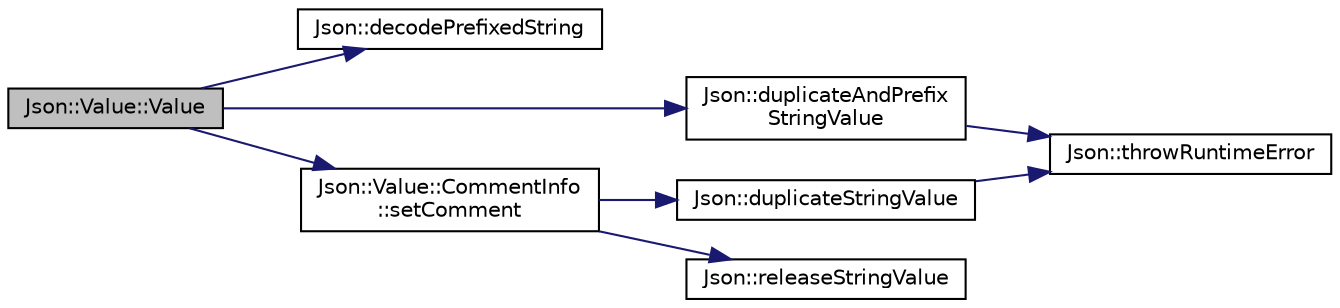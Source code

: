 digraph "Json::Value::Value"
{
 // LATEX_PDF_SIZE
  edge [fontname="Helvetica",fontsize="10",labelfontname="Helvetica",labelfontsize="10"];
  node [fontname="Helvetica",fontsize="10",shape=record];
  rankdir="LR";
  Node1 [label="Json::Value::Value",height=0.2,width=0.4,color="black", fillcolor="grey75", style="filled", fontcolor="black",tooltip="Deep copy."];
  Node1 -> Node2 [color="midnightblue",fontsize="10",style="solid",fontname="Helvetica"];
  Node2 [label="Json::decodePrefixedString",height=0.2,width=0.4,color="black", fillcolor="white", style="filled",URL="$namespace_json.html#aad8b4982c1acd164f541fba396ac9fb1",tooltip=" "];
  Node1 -> Node3 [color="midnightblue",fontsize="10",style="solid",fontname="Helvetica"];
  Node3 [label="Json::duplicateAndPrefix\lStringValue",height=0.2,width=0.4,color="black", fillcolor="white", style="filled",URL="$namespace_json.html#a9795a09a0141d1f12d307c4386aeaee6",tooltip=" "];
  Node3 -> Node4 [color="midnightblue",fontsize="10",style="solid",fontname="Helvetica"];
  Node4 [label="Json::throwRuntimeError",height=0.2,width=0.4,color="black", fillcolor="white", style="filled",URL="$namespace_json.html#a780fd283227040c8c1a118c4d53fe58e",tooltip="used internally"];
  Node1 -> Node5 [color="midnightblue",fontsize="10",style="solid",fontname="Helvetica"];
  Node5 [label="Json::Value::CommentInfo\l::setComment",height=0.2,width=0.4,color="black", fillcolor="white", style="filled",URL="$struct_json_1_1_value_1_1_comment_info.html#a4d01c2cd8c07995969c5d636dfd4fa8c",tooltip=" "];
  Node5 -> Node6 [color="midnightblue",fontsize="10",style="solid",fontname="Helvetica"];
  Node6 [label="Json::duplicateStringValue",height=0.2,width=0.4,color="black", fillcolor="white", style="filled",URL="$namespace_json.html#a678ac3a60cd70ec0fb4c9abfd40eb0c4",tooltip=" "];
  Node6 -> Node4 [color="midnightblue",fontsize="10",style="solid",fontname="Helvetica"];
  Node5 -> Node7 [color="midnightblue",fontsize="10",style="solid",fontname="Helvetica"];
  Node7 [label="Json::releaseStringValue",height=0.2,width=0.4,color="black", fillcolor="white", style="filled",URL="$namespace_json.html#a3e0d81d514d0e8bddf33b08074214abd",tooltip=" "];
}
